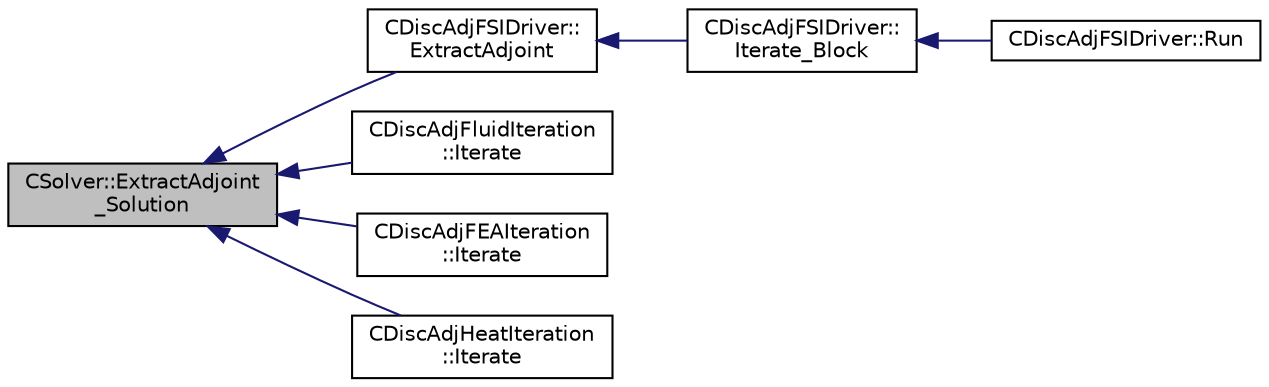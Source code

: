 digraph "CSolver::ExtractAdjoint_Solution"
{
  edge [fontname="Helvetica",fontsize="10",labelfontname="Helvetica",labelfontsize="10"];
  node [fontname="Helvetica",fontsize="10",shape=record];
  rankdir="LR";
  Node798 [label="CSolver::ExtractAdjoint\l_Solution",height=0.2,width=0.4,color="black", fillcolor="grey75", style="filled", fontcolor="black"];
  Node798 -> Node799 [dir="back",color="midnightblue",fontsize="10",style="solid",fontname="Helvetica"];
  Node799 [label="CDiscAdjFSIDriver::\lExtractAdjoint",height=0.2,width=0.4,color="black", fillcolor="white", style="filled",URL="$class_c_disc_adj_f_s_i_driver.html#a986314a1e89389146f3d57ef53a23167",tooltip="Extract the adjoint solution variables. "];
  Node799 -> Node800 [dir="back",color="midnightblue",fontsize="10",style="solid",fontname="Helvetica"];
  Node800 [label="CDiscAdjFSIDriver::\lIterate_Block",height=0.2,width=0.4,color="black", fillcolor="white", style="filled",URL="$class_c_disc_adj_f_s_i_driver.html#a84949f139fa795b7d34d6ff77e82eb5c",tooltip="Iterate a certain block for adjoint FSI - may be the whole set of variables or independent and subite..."];
  Node800 -> Node801 [dir="back",color="midnightblue",fontsize="10",style="solid",fontname="Helvetica"];
  Node801 [label="CDiscAdjFSIDriver::Run",height=0.2,width=0.4,color="black", fillcolor="white", style="filled",URL="$class_c_disc_adj_f_s_i_driver.html#a2e965d6e9c4dcfc296077cae225cab21",tooltip="Run a Discrete Adjoint iteration for the FSI problem. "];
  Node798 -> Node802 [dir="back",color="midnightblue",fontsize="10",style="solid",fontname="Helvetica"];
  Node802 [label="CDiscAdjFluidIteration\l::Iterate",height=0.2,width=0.4,color="black", fillcolor="white", style="filled",URL="$class_c_disc_adj_fluid_iteration.html#a7ff4901a3318c1c9754612e8241c33b8",tooltip="Perform a single iteration of the adjoint fluid system. "];
  Node798 -> Node803 [dir="back",color="midnightblue",fontsize="10",style="solid",fontname="Helvetica"];
  Node803 [label="CDiscAdjFEAIteration\l::Iterate",height=0.2,width=0.4,color="black", fillcolor="white", style="filled",URL="$class_c_disc_adj_f_e_a_iteration.html#ab39a3a13503cedaf926d326a3d076f70",tooltip="Perform a single iteration of the adjoint mean flow system. "];
  Node798 -> Node804 [dir="back",color="midnightblue",fontsize="10",style="solid",fontname="Helvetica"];
  Node804 [label="CDiscAdjHeatIteration\l::Iterate",height=0.2,width=0.4,color="black", fillcolor="white", style="filled",URL="$class_c_disc_adj_heat_iteration.html#aca5d826bfc3333ca50e35280cafaa347",tooltip="Perform a single iteration of the adjoint fluid system. "];
}

